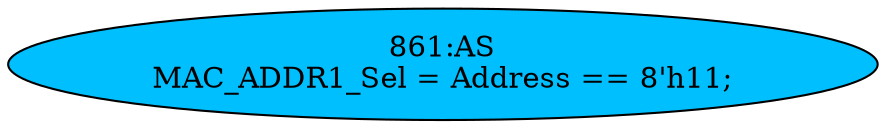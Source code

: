 strict digraph "" {
	node [label="\N"];
	"861:AS"	 [ast="<pyverilog.vparser.ast.Assign object at 0x7fbdee0c8bd0>",
		def_var="['MAC_ADDR1_Sel']",
		fillcolor=deepskyblue,
		label="861:AS
MAC_ADDR1_Sel = Address == 8'h11;",
		statements="[]",
		style=filled,
		typ=Assign,
		use_var="['Address']"];
}
